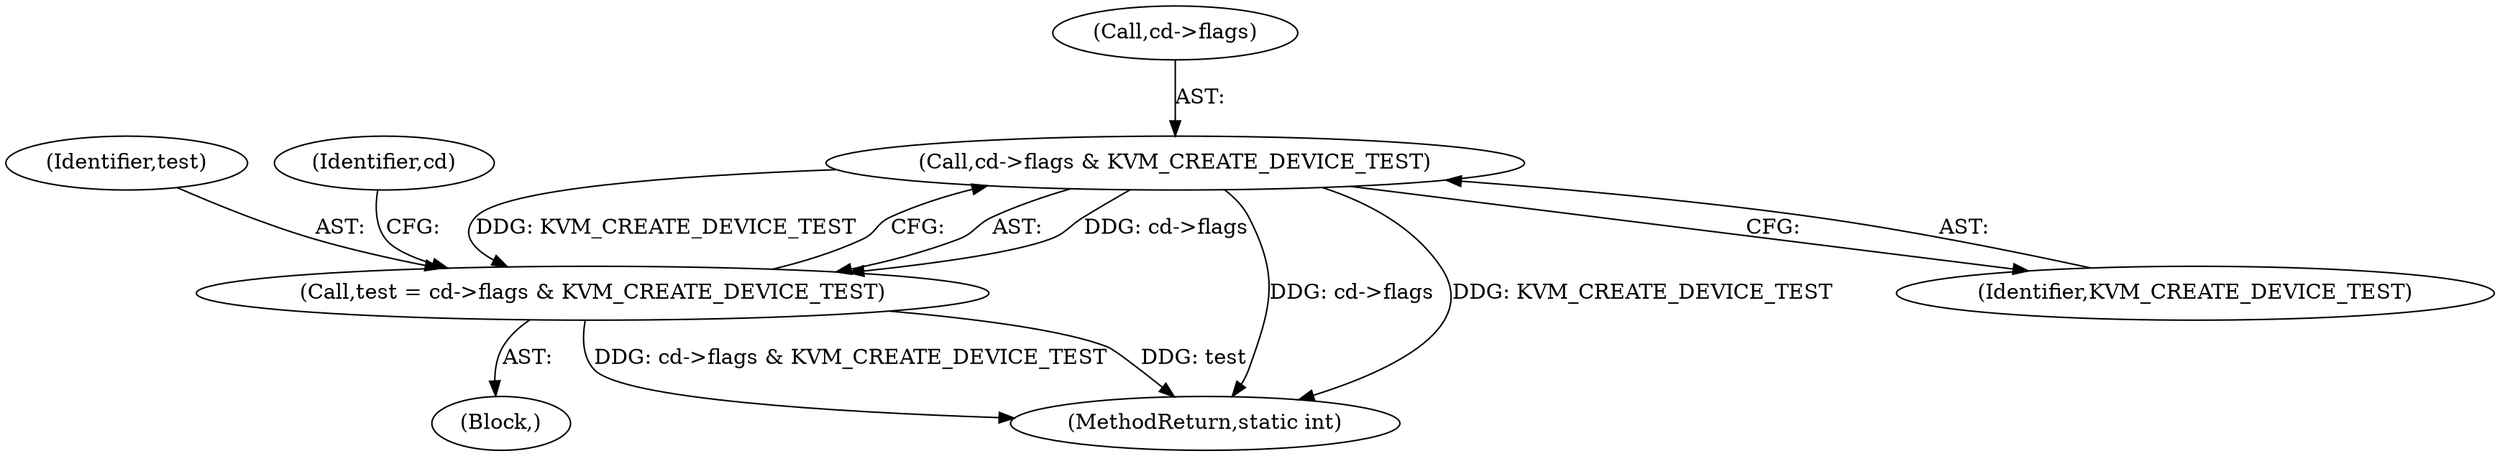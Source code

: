 digraph "0_linux_cfa39381173d5f969daf43582c95ad679189cbc9@pointer" {
"1000112" [label="(Call,cd->flags & KVM_CREATE_DEVICE_TEST)"];
"1000110" [label="(Call,test = cd->flags & KVM_CREATE_DEVICE_TEST)"];
"1000113" [label="(Call,cd->flags)"];
"1000111" [label="(Identifier,test)"];
"1000110" [label="(Call,test = cd->flags & KVM_CREATE_DEVICE_TEST)"];
"1000262" [label="(MethodReturn,static int)"];
"1000121" [label="(Identifier,cd)"];
"1000103" [label="(Block,)"];
"1000112" [label="(Call,cd->flags & KVM_CREATE_DEVICE_TEST)"];
"1000116" [label="(Identifier,KVM_CREATE_DEVICE_TEST)"];
"1000112" -> "1000110"  [label="AST: "];
"1000112" -> "1000116"  [label="CFG: "];
"1000113" -> "1000112"  [label="AST: "];
"1000116" -> "1000112"  [label="AST: "];
"1000110" -> "1000112"  [label="CFG: "];
"1000112" -> "1000262"  [label="DDG: cd->flags"];
"1000112" -> "1000262"  [label="DDG: KVM_CREATE_DEVICE_TEST"];
"1000112" -> "1000110"  [label="DDG: cd->flags"];
"1000112" -> "1000110"  [label="DDG: KVM_CREATE_DEVICE_TEST"];
"1000110" -> "1000103"  [label="AST: "];
"1000111" -> "1000110"  [label="AST: "];
"1000121" -> "1000110"  [label="CFG: "];
"1000110" -> "1000262"  [label="DDG: cd->flags & KVM_CREATE_DEVICE_TEST"];
"1000110" -> "1000262"  [label="DDG: test"];
}
